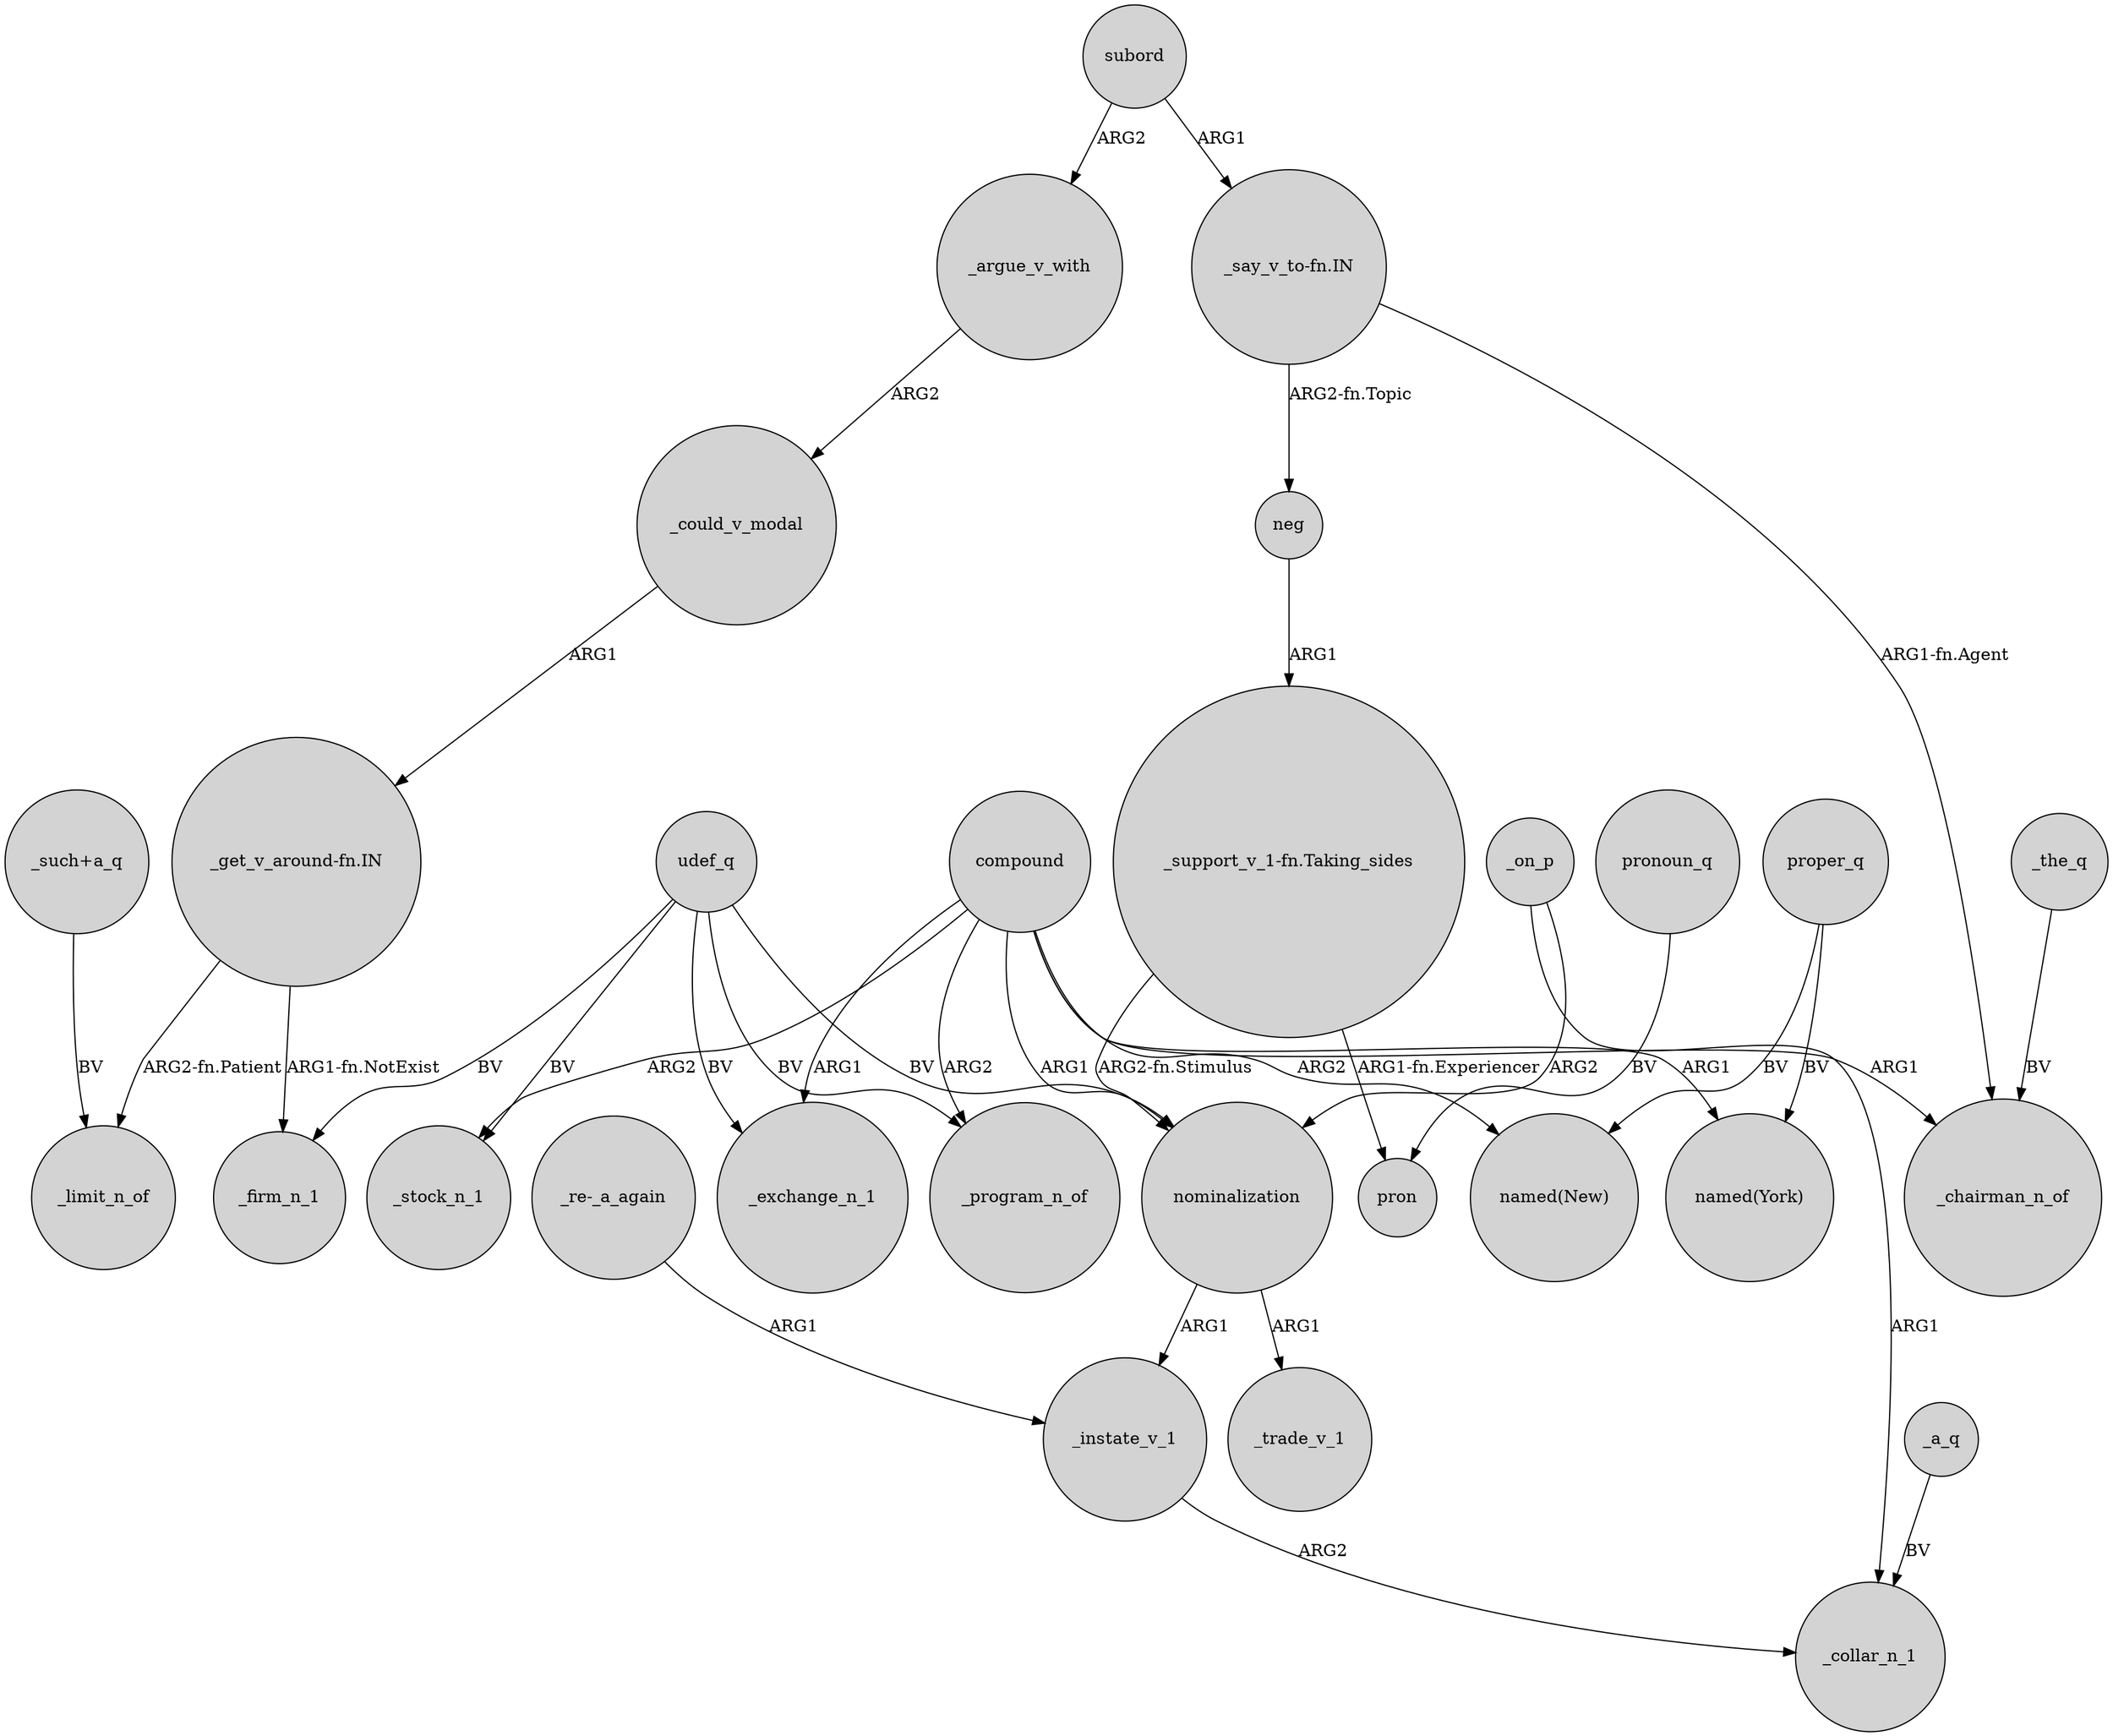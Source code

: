 digraph {
	node [shape=circle style=filled]
	subord -> _argue_v_with [label=ARG2]
	compound -> _program_n_of [label=ARG2]
	compound -> "named(New)" [label=ARG2]
	compound -> _chairman_n_of [label=ARG1]
	_on_p -> _collar_n_1 [label=ARG1]
	"_re-_a_again" -> _instate_v_1 [label=ARG1]
	proper_q -> "named(New)" [label=BV]
	"_say_v_to-fn.IN" -> _chairman_n_of [label="ARG1-fn.Agent"]
	nominalization -> _instate_v_1 [label=ARG1]
	_argue_v_with -> _could_v_modal [label=ARG2]
	_on_p -> nominalization [label=ARG2]
	_a_q -> _collar_n_1 [label=BV]
	udef_q -> _firm_n_1 [label=BV]
	udef_q -> _program_n_of [label=BV]
	subord -> "_say_v_to-fn.IN" [label=ARG1]
	"_get_v_around-fn.IN" -> _limit_n_of [label="ARG2-fn.Patient"]
	"_support_v_1-fn.Taking_sides" -> nominalization [label="ARG2-fn.Stimulus"]
	nominalization -> _trade_v_1 [label=ARG1]
	compound -> _stock_n_1 [label=ARG2]
	_instate_v_1 -> _collar_n_1 [label=ARG2]
	pronoun_q -> pron [label=BV]
	"_such+a_q" -> _limit_n_of [label=BV]
	"_support_v_1-fn.Taking_sides" -> pron [label="ARG1-fn.Experiencer"]
	udef_q -> _stock_n_1 [label=BV]
	compound -> "named(York)" [label=ARG1]
	neg -> "_support_v_1-fn.Taking_sides" [label=ARG1]
	compound -> _exchange_n_1 [label=ARG1]
	_the_q -> _chairman_n_of [label=BV]
	udef_q -> nominalization [label=BV]
	"_get_v_around-fn.IN" -> _firm_n_1 [label="ARG1-fn.NotExist"]
	"_say_v_to-fn.IN" -> neg [label="ARG2-fn.Topic"]
	_could_v_modal -> "_get_v_around-fn.IN" [label=ARG1]
	udef_q -> _exchange_n_1 [label=BV]
	proper_q -> "named(York)" [label=BV]
	compound -> nominalization [label=ARG1]
}
